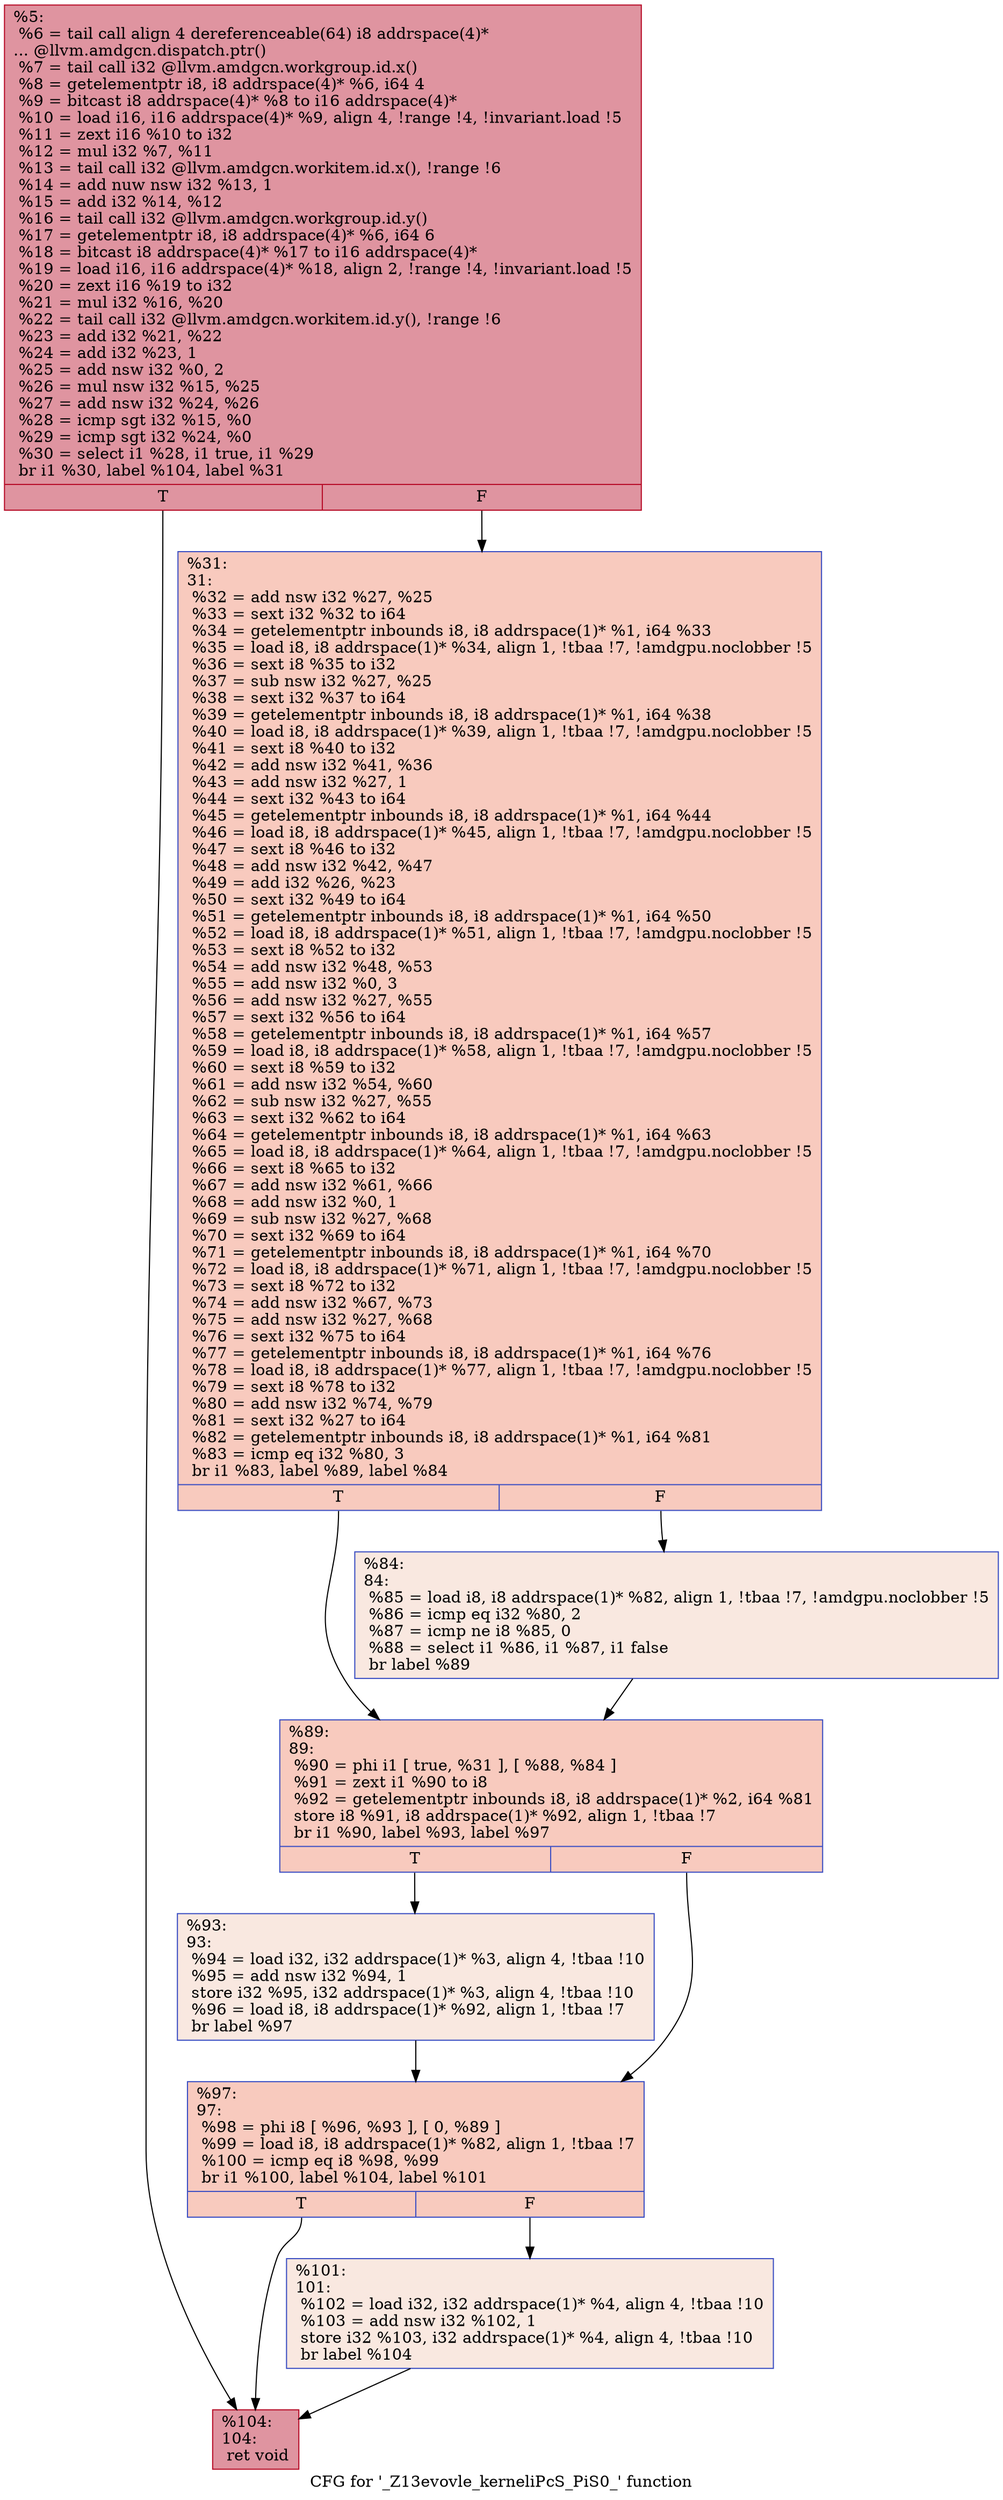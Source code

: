 digraph "CFG for '_Z13evovle_kerneliPcS_PiS0_' function" {
	label="CFG for '_Z13evovle_kerneliPcS_PiS0_' function";

	Node0x5a87090 [shape=record,color="#b70d28ff", style=filled, fillcolor="#b70d2870",label="{%5:\l  %6 = tail call align 4 dereferenceable(64) i8 addrspace(4)*\l... @llvm.amdgcn.dispatch.ptr()\l  %7 = tail call i32 @llvm.amdgcn.workgroup.id.x()\l  %8 = getelementptr i8, i8 addrspace(4)* %6, i64 4\l  %9 = bitcast i8 addrspace(4)* %8 to i16 addrspace(4)*\l  %10 = load i16, i16 addrspace(4)* %9, align 4, !range !4, !invariant.load !5\l  %11 = zext i16 %10 to i32\l  %12 = mul i32 %7, %11\l  %13 = tail call i32 @llvm.amdgcn.workitem.id.x(), !range !6\l  %14 = add nuw nsw i32 %13, 1\l  %15 = add i32 %14, %12\l  %16 = tail call i32 @llvm.amdgcn.workgroup.id.y()\l  %17 = getelementptr i8, i8 addrspace(4)* %6, i64 6\l  %18 = bitcast i8 addrspace(4)* %17 to i16 addrspace(4)*\l  %19 = load i16, i16 addrspace(4)* %18, align 2, !range !4, !invariant.load !5\l  %20 = zext i16 %19 to i32\l  %21 = mul i32 %16, %20\l  %22 = tail call i32 @llvm.amdgcn.workitem.id.y(), !range !6\l  %23 = add i32 %21, %22\l  %24 = add i32 %23, 1\l  %25 = add nsw i32 %0, 2\l  %26 = mul nsw i32 %15, %25\l  %27 = add nsw i32 %24, %26\l  %28 = icmp sgt i32 %15, %0\l  %29 = icmp sgt i32 %24, %0\l  %30 = select i1 %28, i1 true, i1 %29\l  br i1 %30, label %104, label %31\l|{<s0>T|<s1>F}}"];
	Node0x5a87090:s0 -> Node0x5a8ae10;
	Node0x5a87090:s1 -> Node0x5a8aea0;
	Node0x5a8aea0 [shape=record,color="#3d50c3ff", style=filled, fillcolor="#ef886b70",label="{%31:\l31:                                               \l  %32 = add nsw i32 %27, %25\l  %33 = sext i32 %32 to i64\l  %34 = getelementptr inbounds i8, i8 addrspace(1)* %1, i64 %33\l  %35 = load i8, i8 addrspace(1)* %34, align 1, !tbaa !7, !amdgpu.noclobber !5\l  %36 = sext i8 %35 to i32\l  %37 = sub nsw i32 %27, %25\l  %38 = sext i32 %37 to i64\l  %39 = getelementptr inbounds i8, i8 addrspace(1)* %1, i64 %38\l  %40 = load i8, i8 addrspace(1)* %39, align 1, !tbaa !7, !amdgpu.noclobber !5\l  %41 = sext i8 %40 to i32\l  %42 = add nsw i32 %41, %36\l  %43 = add nsw i32 %27, 1\l  %44 = sext i32 %43 to i64\l  %45 = getelementptr inbounds i8, i8 addrspace(1)* %1, i64 %44\l  %46 = load i8, i8 addrspace(1)* %45, align 1, !tbaa !7, !amdgpu.noclobber !5\l  %47 = sext i8 %46 to i32\l  %48 = add nsw i32 %42, %47\l  %49 = add i32 %26, %23\l  %50 = sext i32 %49 to i64\l  %51 = getelementptr inbounds i8, i8 addrspace(1)* %1, i64 %50\l  %52 = load i8, i8 addrspace(1)* %51, align 1, !tbaa !7, !amdgpu.noclobber !5\l  %53 = sext i8 %52 to i32\l  %54 = add nsw i32 %48, %53\l  %55 = add nsw i32 %0, 3\l  %56 = add nsw i32 %27, %55\l  %57 = sext i32 %56 to i64\l  %58 = getelementptr inbounds i8, i8 addrspace(1)* %1, i64 %57\l  %59 = load i8, i8 addrspace(1)* %58, align 1, !tbaa !7, !amdgpu.noclobber !5\l  %60 = sext i8 %59 to i32\l  %61 = add nsw i32 %54, %60\l  %62 = sub nsw i32 %27, %55\l  %63 = sext i32 %62 to i64\l  %64 = getelementptr inbounds i8, i8 addrspace(1)* %1, i64 %63\l  %65 = load i8, i8 addrspace(1)* %64, align 1, !tbaa !7, !amdgpu.noclobber !5\l  %66 = sext i8 %65 to i32\l  %67 = add nsw i32 %61, %66\l  %68 = add nsw i32 %0, 1\l  %69 = sub nsw i32 %27, %68\l  %70 = sext i32 %69 to i64\l  %71 = getelementptr inbounds i8, i8 addrspace(1)* %1, i64 %70\l  %72 = load i8, i8 addrspace(1)* %71, align 1, !tbaa !7, !amdgpu.noclobber !5\l  %73 = sext i8 %72 to i32\l  %74 = add nsw i32 %67, %73\l  %75 = add nsw i32 %27, %68\l  %76 = sext i32 %75 to i64\l  %77 = getelementptr inbounds i8, i8 addrspace(1)* %1, i64 %76\l  %78 = load i8, i8 addrspace(1)* %77, align 1, !tbaa !7, !amdgpu.noclobber !5\l  %79 = sext i8 %78 to i32\l  %80 = add nsw i32 %74, %79\l  %81 = sext i32 %27 to i64\l  %82 = getelementptr inbounds i8, i8 addrspace(1)* %1, i64 %81\l  %83 = icmp eq i32 %80, 3\l  br i1 %83, label %89, label %84\l|{<s0>T|<s1>F}}"];
	Node0x5a8aea0:s0 -> Node0x5a8d760;
	Node0x5a8aea0:s1 -> Node0x5a8d7f0;
	Node0x5a8d7f0 [shape=record,color="#3d50c3ff", style=filled, fillcolor="#f1ccb870",label="{%84:\l84:                                               \l  %85 = load i8, i8 addrspace(1)* %82, align 1, !tbaa !7, !amdgpu.noclobber !5\l  %86 = icmp eq i32 %80, 2\l  %87 = icmp ne i8 %85, 0\l  %88 = select i1 %86, i1 %87, i1 false\l  br label %89\l}"];
	Node0x5a8d7f0 -> Node0x5a8d760;
	Node0x5a8d760 [shape=record,color="#3d50c3ff", style=filled, fillcolor="#ef886b70",label="{%89:\l89:                                               \l  %90 = phi i1 [ true, %31 ], [ %88, %84 ]\l  %91 = zext i1 %90 to i8\l  %92 = getelementptr inbounds i8, i8 addrspace(1)* %2, i64 %81\l  store i8 %91, i8 addrspace(1)* %92, align 1, !tbaa !7\l  br i1 %90, label %93, label %97\l|{<s0>T|<s1>F}}"];
	Node0x5a8d760:s0 -> Node0x5a8de90;
	Node0x5a8d760:s1 -> Node0x5a8dee0;
	Node0x5a8de90 [shape=record,color="#3d50c3ff", style=filled, fillcolor="#f1ccb870",label="{%93:\l93:                                               \l  %94 = load i32, i32 addrspace(1)* %3, align 4, !tbaa !10\l  %95 = add nsw i32 %94, 1\l  store i32 %95, i32 addrspace(1)* %3, align 4, !tbaa !10\l  %96 = load i8, i8 addrspace(1)* %92, align 1, !tbaa !7\l  br label %97\l}"];
	Node0x5a8de90 -> Node0x5a8dee0;
	Node0x5a8dee0 [shape=record,color="#3d50c3ff", style=filled, fillcolor="#ef886b70",label="{%97:\l97:                                               \l  %98 = phi i8 [ %96, %93 ], [ 0, %89 ]\l  %99 = load i8, i8 addrspace(1)* %82, align 1, !tbaa !7\l  %100 = icmp eq i8 %98, %99\l  br i1 %100, label %104, label %101\l|{<s0>T|<s1>F}}"];
	Node0x5a8dee0:s0 -> Node0x5a8ae10;
	Node0x5a8dee0:s1 -> Node0x5a8eb50;
	Node0x5a8eb50 [shape=record,color="#3d50c3ff", style=filled, fillcolor="#f1ccb870",label="{%101:\l101:                                              \l  %102 = load i32, i32 addrspace(1)* %4, align 4, !tbaa !10\l  %103 = add nsw i32 %102, 1\l  store i32 %103, i32 addrspace(1)* %4, align 4, !tbaa !10\l  br label %104\l}"];
	Node0x5a8eb50 -> Node0x5a8ae10;
	Node0x5a8ae10 [shape=record,color="#b70d28ff", style=filled, fillcolor="#b70d2870",label="{%104:\l104:                                              \l  ret void\l}"];
}
